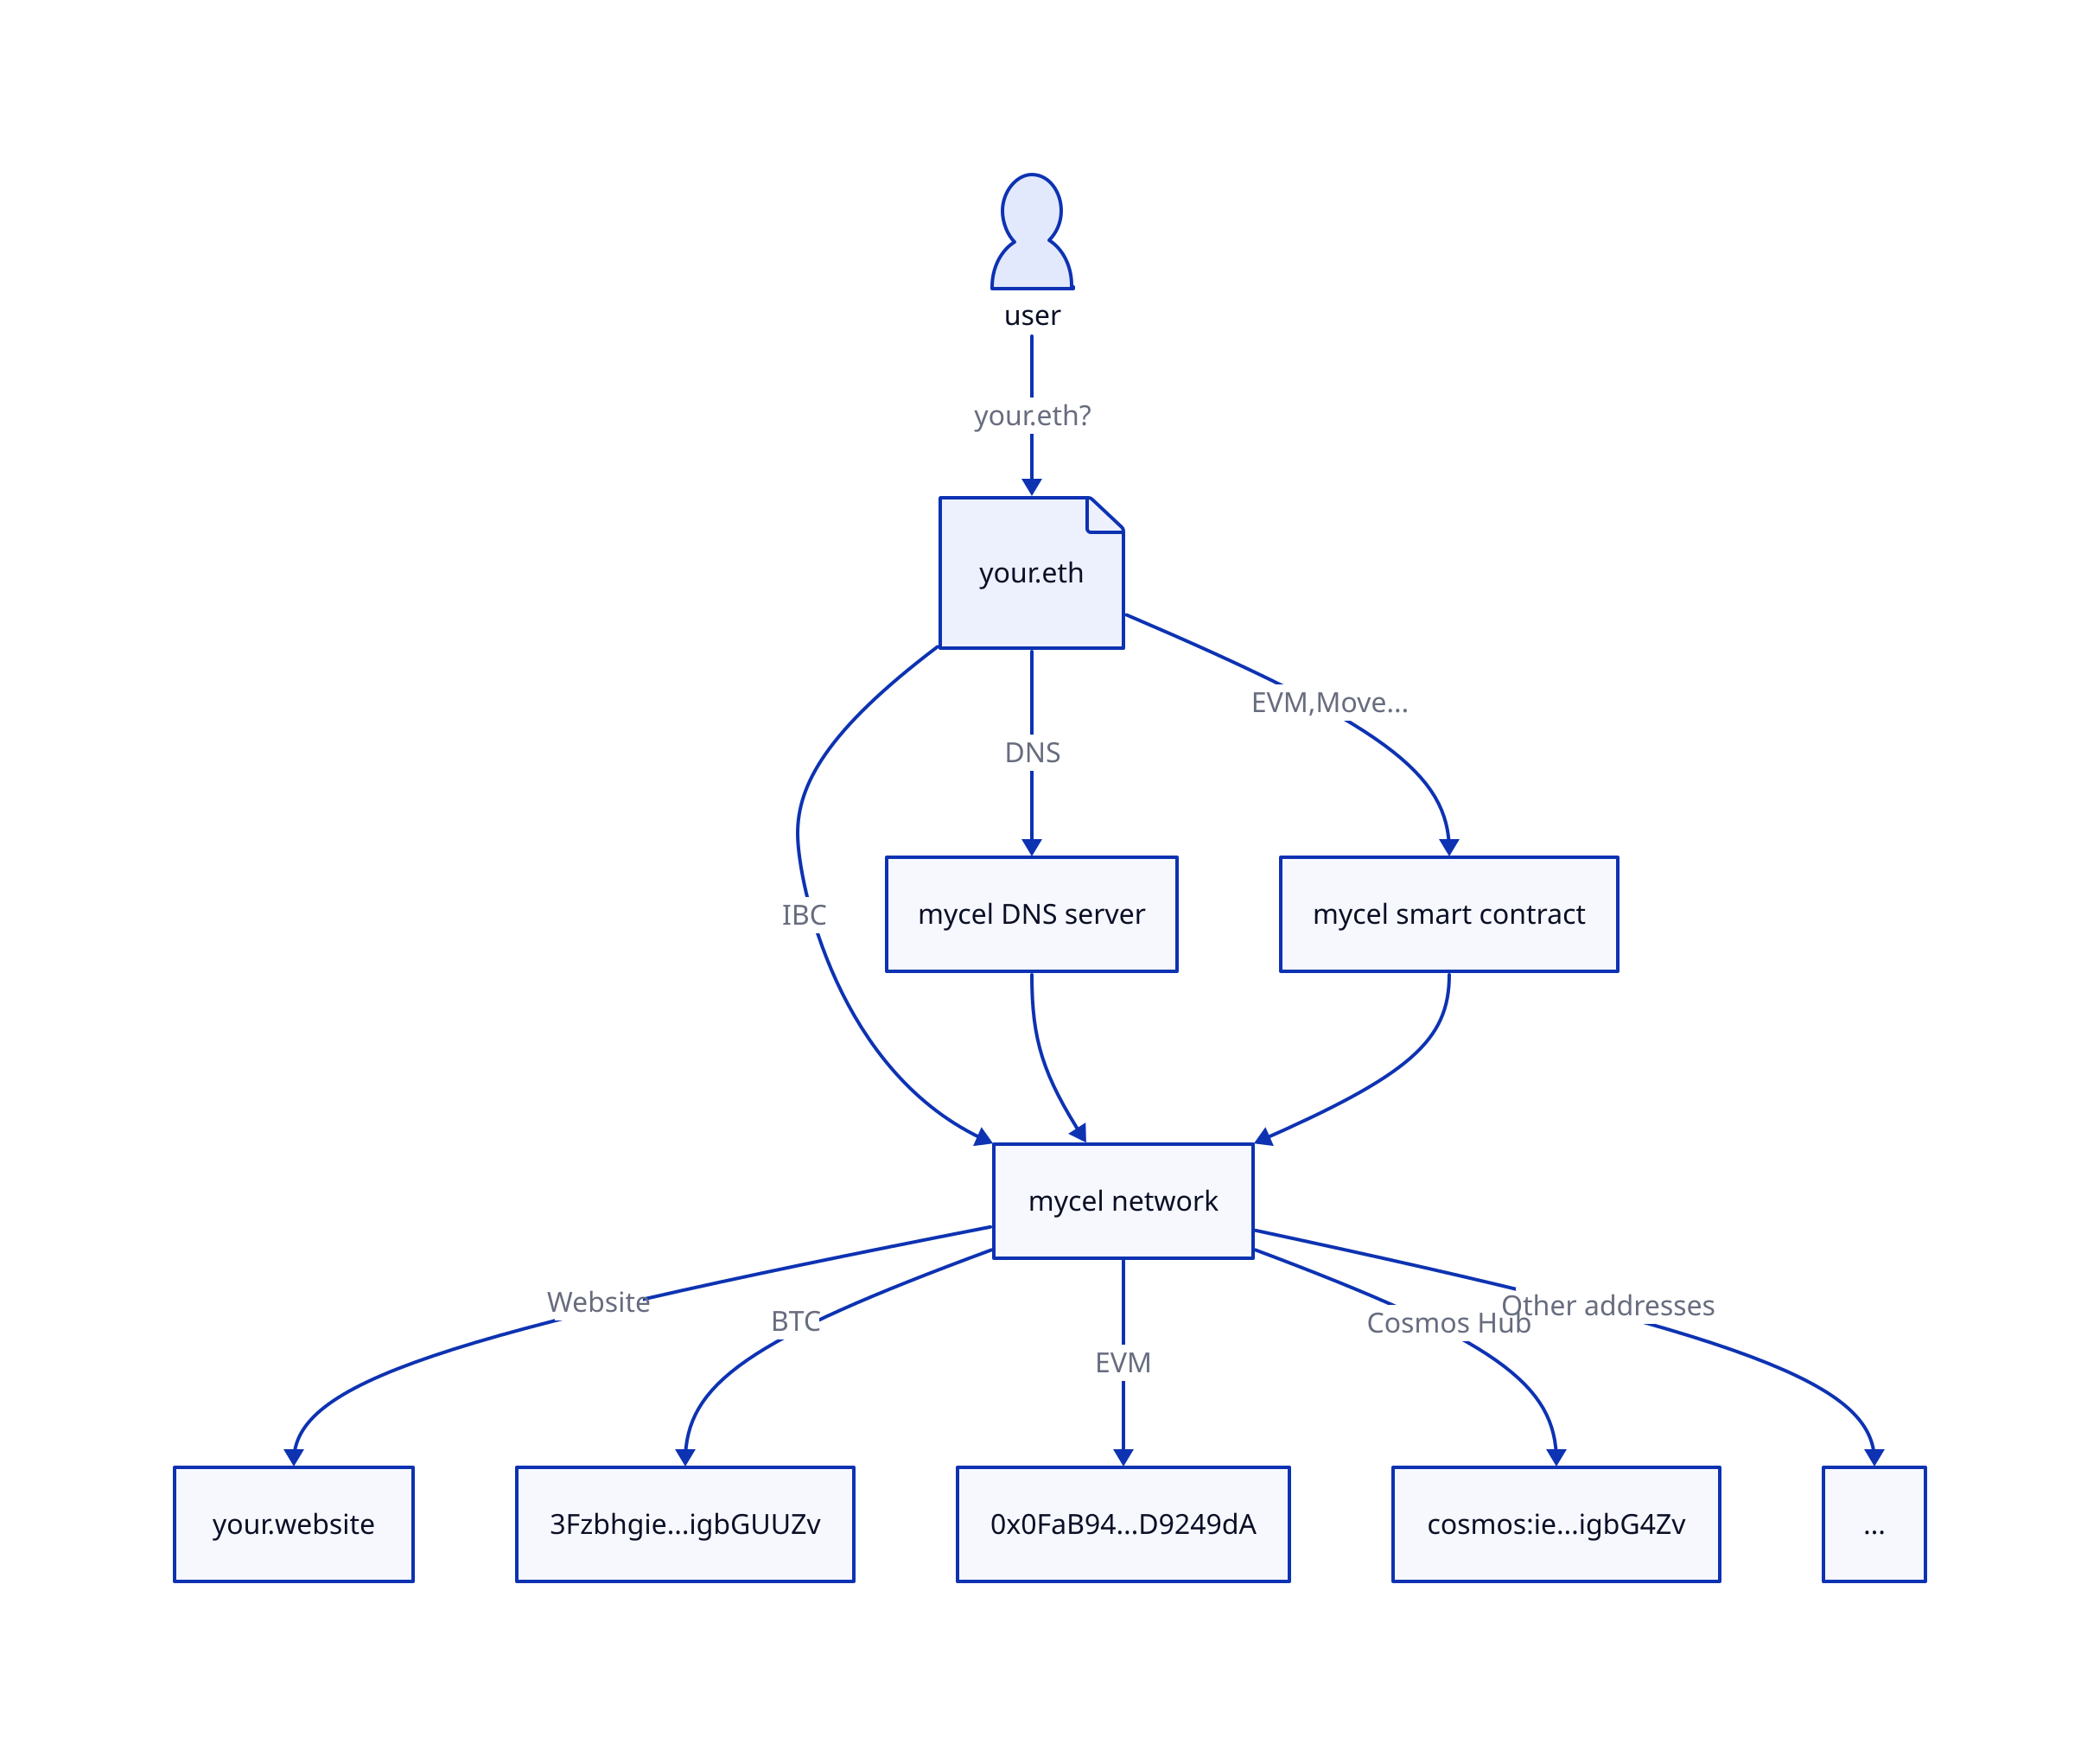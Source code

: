 direction: down
"user".shape: person
"your.eth".shape: page
user -> "your.eth": your.eth?
"your.eth" -> mycel network: IBC
"your.eth" -> mycel DNS server: DNS
"your.eth" -> mycel smart contract: EVM,Move...
mycel DNS server -> mycel network
mycel smart contract -> mycel network
mycel network -> "your.website" : Website
mycel network -> "3Fzbhgie...igbGUUZv": BTC
mycel network -> "0x0FaB94...D9249dA": EVM
mycel network -> "cosmos:ie...igbG4Zv": Cosmos Hub
mycel network -> "...": Other addresses
